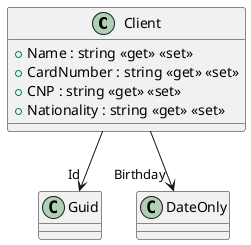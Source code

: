 @startuml
class Client {
    + Name : string <<get>> <<set>>
    + CardNumber : string <<get>> <<set>>
    + CNP : string <<get>> <<set>>
    + Nationality : string <<get>> <<set>>
}
Client --> "Id" Guid
Client --> "Birthday" DateOnly
@enduml
